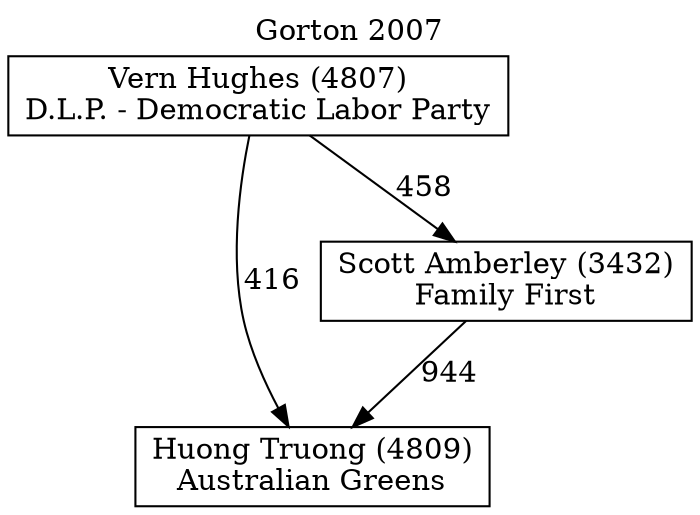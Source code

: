 // House preference flow
digraph "Huong Truong (4809)_Gorton_2007" {
	graph [label="Gorton 2007" labelloc=t mclimit=10]
	node [shape=box]
	"Huong Truong (4809)" [label="Huong Truong (4809)
Australian Greens"]
	"Scott Amberley (3432)" [label="Scott Amberley (3432)
Family First"]
	"Vern Hughes (4807)" [label="Vern Hughes (4807)
D.L.P. - Democratic Labor Party"]
	"Scott Amberley (3432)" -> "Huong Truong (4809)" [label=944]
	"Vern Hughes (4807)" -> "Huong Truong (4809)" [label=416]
	"Vern Hughes (4807)" -> "Scott Amberley (3432)" [label=458]
}
